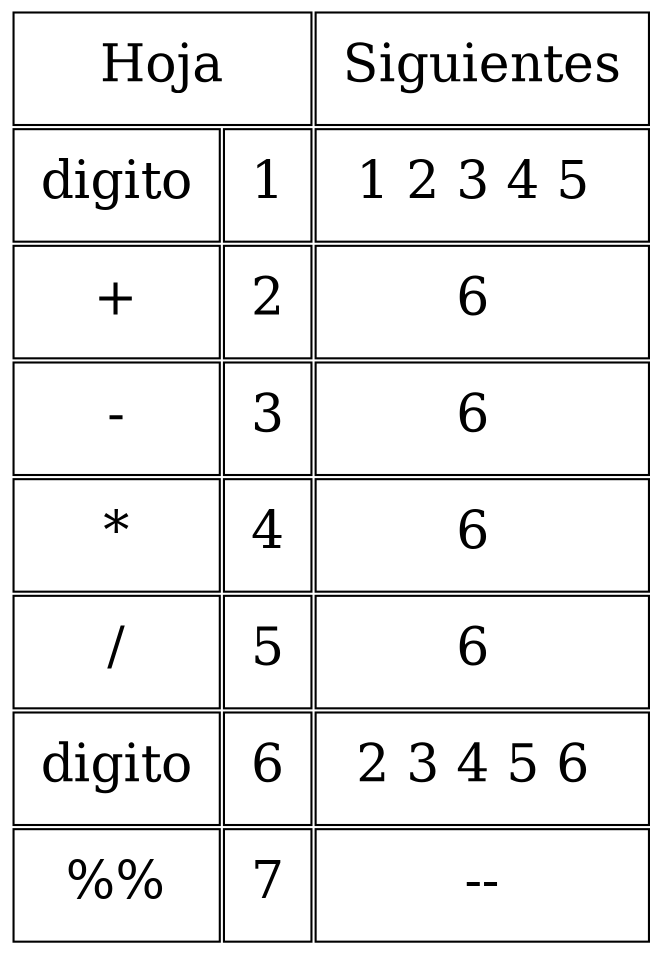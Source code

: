 digraph {
splines="line";
rankdir = TB;
node [shape=plain, height=0.5, width=1.5, fontsize=25];
graph[dpi=90];

N [label=<
<table border="0" cellborder="1" cellpadding="12">
  <tr><td colspan="2">Hoja</td><td>Siguientes</td></tr>  <tr><td>digito</td><td>1</td><td>1 2 3 4 5 </td></tr>
  <tr><td>+</td><td>2</td><td>6 </td></tr>
  <tr><td>-</td><td>3</td><td>6 </td></tr>
  <tr><td>*</td><td>4</td><td>6 </td></tr>
  <tr><td>/</td><td>5</td><td>6 </td></tr>
  <tr><td>digito</td><td>6</td><td>2 3 4 5 6 </td></tr>
  <tr><td>%%</td><td>7</td><td>--</td></tr>
</table>>];
}